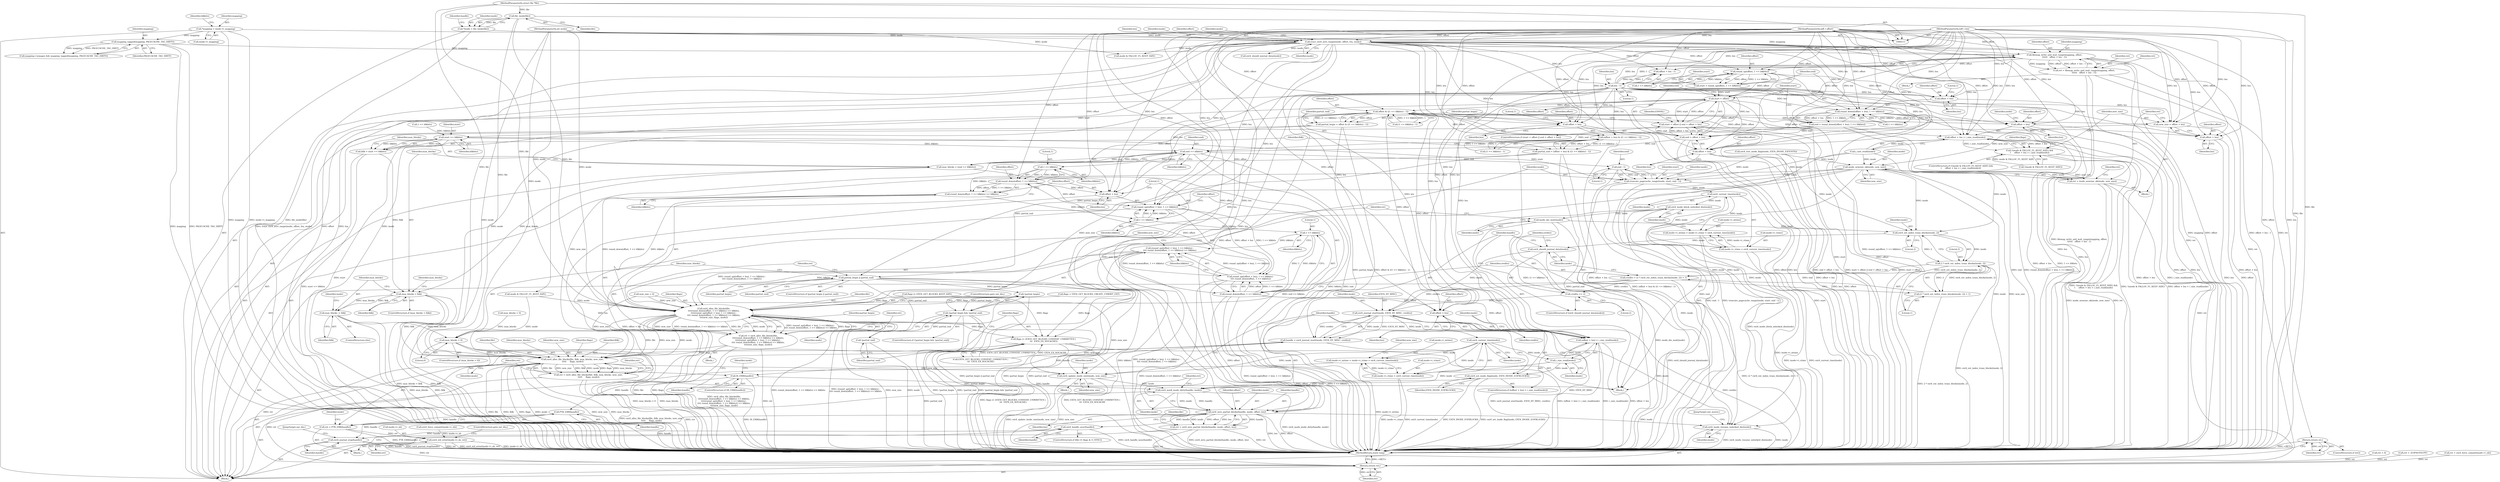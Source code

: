 digraph "1_linux_ea3d7209ca01da209cda6f0dea8be9cc4b7a933b_1@API" {
"1000193" [label="(Call,filemap_write_and_wait_range(mapping, offset,\n\t\t\t\t\t\t   offset + len - 1))"];
"1000187" [label="(Call,mapping_tagged(mapping, PAGECACHE_TAG_DIRTY))"];
"1000143" [label="(Call,*mapping = inode->i_mapping)"];
"1000113" [label="(MethodParameterIn,loff_t offset)"];
"1000154" [label="(Call,trace_ext4_zero_range(inode, offset, len, mode))"];
"1000118" [label="(Call,*inode = file_inode(file))"];
"1000120" [label="(Call,file_inode(file))"];
"1000112" [label="(MethodParameterIn,struct file *file)"];
"1000114" [label="(MethodParameterIn,loff_t len)"];
"1000115" [label="(MethodParameterIn,int mode)"];
"1000198" [label="(Call,len - 1)"];
"1000191" [label="(Call,ret = filemap_write_and_wait_range(mapping, offset,\n\t\t\t\t\t\t   offset + len - 1))"];
"1000203" [label="(Return,return ret;)"];
"1000505" [label="(Return,return ret;)"];
"1000207" [label="(Call,round_up(offset, 1 << blkbits))"];
"1000205" [label="(Call,start = round_up(offset, 1 << blkbits))"];
"1000223" [label="(Call,start < offset)"];
"1000222" [label="(Call,start < offset || end > offset + len)"];
"1000226" [label="(Call,end > offset + len)"];
"1000261" [label="(Call,end >> blkbits)"];
"1000259" [label="(Call,max_blocks = (end >> blkbits))"];
"1000265" [label="(Call,max_blocks < lblk)"];
"1000272" [label="(Call,max_blocks -= lblk)"];
"1000365" [label="(Call,max_blocks > 0)"];
"1000396" [label="(Call,ext4_alloc_file_blocks(file, lblk, max_blocks, new_size,\n \t\t\t\t\t     flags, mode))"];
"1000394" [label="(Call,ret = ext4_alloc_file_blocks(file, lblk, max_blocks, new_size,\n \t\t\t\t\t     flags, mode))"];
"1000461" [label="(Call,ext4_update_inode_size(inode, new_size))"];
"1000476" [label="(Call,ext4_mark_inode_dirty(handle, inode))"];
"1000481" [label="(Call,ext4_zero_partial_blocks(handle, inode, offset, len))"];
"1000479" [label="(Call,ret = ext4_zero_partial_blocks(handle, inode, offset, len))"];
"1000492" [label="(Call,ext4_handle_sync(handle))"];
"1000494" [label="(Call,ext4_journal_stop(handle))"];
"1000497" [label="(Call,ext4_inode_resume_unlocked_dio(inode))"];
"1000339" [label="(Call,1 << blkbits)"];
"1000337" [label="(Call,round_down(offset, 1 << blkbits))"];
"1000336" [label="(Call,round_down(offset, 1 << blkbits) >> blkbits)"];
"1000334" [label="(Call,ext4_alloc_file_blocks(file,\n\t\t\t\tround_down(offset, 1 << blkbits) >> blkbits,\n\t\t\t\t(round_up((offset + len), 1 << blkbits) -\n\t\t\t\t round_down(offset, 1 << blkbits)) >> blkbits,\n\t\t\t\tnew_size, flags, mode))"];
"1000332" [label="(Call,ret = ext4_alloc_file_blocks(file,\n\t\t\t\tround_down(offset, 1 << blkbits) >> blkbits,\n\t\t\t\t(round_up((offset + len), 1 << blkbits) -\n\t\t\t\t round_down(offset, 1 << blkbits)) >> blkbits,\n\t\t\t\tnew_size, flags, mode))"];
"1000369" [label="(Call,flags |= (EXT4_GET_BLOCKS_CONVERT_UNWRITTEN |\n \t\t\t  EXT4_EX_NOCACHE))"];
"1000349" [label="(Call,1 << blkbits)"];
"1000345" [label="(Call,round_up((offset + len), 1 << blkbits))"];
"1000344" [label="(Call,round_up((offset + len), 1 << blkbits) -\n\t\t\t\t round_down(offset, 1 << blkbits))"];
"1000343" [label="(Call,(round_up((offset + len), 1 << blkbits) -\n\t\t\t\t round_down(offset, 1 << blkbits)) >> blkbits)"];
"1000354" [label="(Call,1 << blkbits)"];
"1000352" [label="(Call,round_down(offset, 1 << blkbits))"];
"1000467" [label="(Call,(offset + len) > i_size_read(inode))"];
"1000468" [label="(Call,offset + len)"];
"1000346" [label="(Call,offset + len)"];
"1000377" [label="(Call,end - 1)"];
"1000374" [label="(Call,truncate_pagecache_range(inode, start, end - 1))"];
"1000388" [label="(Call,ext4_current_time(inode))"];
"1000380" [label="(Call,inode->i_mtime = inode->i_ctime = ext4_current_time(inode))"];
"1000384" [label="(Call,inode->i_ctime = ext4_current_time(inode))"];
"1000390" [label="(Call,ext4_inode_block_unlocked_dio(inode))"];
"1000392" [label="(Call,inode_dio_wait(inode))"];
"1000418" [label="(Call,ext4_ext_index_trans_blocks(inode, 2))"];
"1000416" [label="(Call,2 * ext4_ext_index_trans_blocks(inode, 2))"];
"1000413" [label="(Call,credits = (2 * ext4_ext_index_trans_blocks(inode, 2)) + 1)"];
"1000425" [label="(Call,credits += 2)"];
"1000430" [label="(Call,ext4_journal_start(inode, EXT4_HT_MISC, credits))"];
"1000428" [label="(Call,handle = ext4_journal_start(inode, EXT4_HT_MISC, credits))"];
"1000435" [label="(Call,IS_ERR(handle))"];
"1000440" [label="(Call,PTR_ERR(handle))"];
"1000438" [label="(Call,ret = PTR_ERR(handle))"];
"1000442" [label="(Call,ext4_std_error(inode->i_sb, ret))"];
"1000456" [label="(Call,ext4_current_time(inode))"];
"1000448" [label="(Call,inode->i_mtime = inode->i_ctime = ext4_current_time(inode))"];
"1000452" [label="(Call,inode->i_ctime = ext4_current_time(inode))"];
"1000471" [label="(Call,i_size_read(inode))"];
"1000473" [label="(Call,ext4_set_inode_flag(inode, EXT4_INODE_EOFBLOCKS))"];
"1000415" [label="(Call,(2 * ext4_ext_index_trans_blocks(inode, 2)) + 1)"];
"1000423" [label="(Call,ext4_should_journal_data(inode))"];
"1000228" [label="(Call,offset + len)"];
"1000236" [label="(Call,offset & ((1 << blkbits) - 1))"];
"1000234" [label="(Call,partial_begin = offset & ((1 << blkbits) - 1))"];
"1000328" [label="(Call,partial_begin || partial_end)"];
"1000408" [label="(Call,!partial_begin)"];
"1000407" [label="(Call,!partial_begin && !partial_end)"];
"1000410" [label="(Call,!partial_end)"];
"1000245" [label="(Call,(offset + len) & ((1 << blkbits) - 1))"];
"1000243" [label="(Call,partial_end = (offset + len) & ((1 << blkbits) - 1))"];
"1000246" [label="(Call,offset + len)"];
"1000297" [label="(Call,offset + len > i_size_read(inode))"];
"1000292" [label="(Call,!(mode & FALLOC_FL_KEEP_SIZE) &&\n\t     offset + len > i_size_read(inode))"];
"1000298" [label="(Call,offset + len)"];
"1000304" [label="(Call,new_size = offset + len)"];
"1000311" [label="(Call,inode_newsize_ok(inode, new_size))"];
"1000309" [label="(Call,ret = inode_newsize_ok(inode, new_size))"];
"1000306" [label="(Call,offset + len)"];
"1000256" [label="(Call,start >> blkbits)"];
"1000254" [label="(Call,lblk = start >> blkbits)"];
"1000214" [label="(Call,round_down((offset + len), 1 << blkbits))"];
"1000212" [label="(Call,end = round_down((offset + len), 1 << blkbits))"];
"1000215" [label="(Call,offset + len)"];
"1000396" [label="(Call,ext4_alloc_file_blocks(file, lblk, max_blocks, new_size,\n \t\t\t\t\t     flags, mode))"];
"1000404" [label="(Identifier,ret)"];
"1000246" [label="(Call,offset + len)"];
"1000334" [label="(Call,ext4_alloc_file_blocks(file,\n\t\t\t\tround_down(offset, 1 << blkbits) >> blkbits,\n\t\t\t\t(round_up((offset + len), 1 << blkbits) -\n\t\t\t\t round_down(offset, 1 << blkbits)) >> blkbits,\n\t\t\t\tnew_size, flags, mode))"];
"1000484" [label="(Identifier,offset)"];
"1000354" [label="(Call,1 << blkbits)"];
"1000195" [label="(Identifier,offset)"];
"1000228" [label="(Call,offset + len)"];
"1000381" [label="(Call,inode->i_mtime)"];
"1000272" [label="(Call,max_blocks -= lblk)"];
"1000449" [label="(Call,inode->i_mtime)"];
"1000244" [label="(Identifier,partial_end)"];
"1000409" [label="(Identifier,partial_begin)"];
"1000481" [label="(Call,ext4_zero_partial_blocks(handle, inode, offset, len))"];
"1000282" [label="(Call,ext4_test_inode_flag(inode, EXT4_INODE_EXTENTS))"];
"1000468" [label="(Call,offset + len)"];
"1000452" [label="(Call,inode->i_ctime = ext4_current_time(inode))"];
"1000330" [label="(Identifier,partial_end)"];
"1000235" [label="(Identifier,partial_begin)"];
"1000155" [label="(Identifier,inode)"];
"1000462" [label="(Identifier,inode)"];
"1000251" [label="(Literal,1)"];
"1000267" [label="(Identifier,lblk)"];
"1000472" [label="(Identifier,inode)"];
"1000300" [label="(Identifier,len)"];
"1000456" [label="(Call,ext4_current_time(inode))"];
"1000266" [label="(Identifier,max_blocks)"];
"1000447" [label="(ControlStructure,goto out_dio;)"];
"1000497" [label="(Call,ext4_inode_resume_unlocked_dio(inode))"];
"1000422" [label="(ControlStructure,if (ext4_should_journal_data(inode)))"];
"1000150" [label="(Identifier,blkbits)"];
"1000478" [label="(Identifier,inode)"];
"1000258" [label="(Identifier,blkbits)"];
"1000317" [label="(Call,flags = EXT4_GET_BLOCKS_CREATE_UNWRIT_EXT)"];
"1000411" [label="(Identifier,partial_end)"];
"1000192" [label="(Identifier,ret)"];
"1000257" [label="(Identifier,start)"];
"1000351" [label="(Identifier,blkbits)"];
"1000216" [label="(Identifier,offset)"];
"1000370" [label="(Identifier,flags)"];
"1000169" [label="(Call,ext4_should_journal_data(inode))"];
"1000471" [label="(Call,i_size_read(inode))"];
"1000331" [label="(Block,)"];
"1000439" [label="(Identifier,ret)"];
"1000112" [label="(MethodParameterIn,struct file *file)"];
"1000198" [label="(Call,len - 1)"];
"1000378" [label="(Identifier,end)"];
"1000297" [label="(Call,offset + len > i_size_read(inode))"];
"1000394" [label="(Call,ret = ext4_alloc_file_blocks(file, lblk, max_blocks, new_size,\n \t\t\t\t\t     flags, mode))"];
"1000413" [label="(Call,credits = (2 * ext4_ext_index_trans_blocks(inode, 2)) + 1)"];
"1000145" [label="(Call,inode->i_mapping)"];
"1000340" [label="(Literal,1)"];
"1000342" [label="(Identifier,blkbits)"];
"1000486" [label="(ControlStructure,if (file->f_flags & O_SYNC))"];
"1000193" [label="(Call,filemap_write_and_wait_range(mapping, offset,\n\t\t\t\t\t\t   offset + len - 1))"];
"1000189" [label="(Identifier,PAGECACHE_TAG_DIRTY)"];
"1000364" [label="(ControlStructure,if (max_blocks > 0))"];
"1000379" [label="(Literal,1)"];
"1000427" [label="(Literal,2)"];
"1000345" [label="(Call,round_up((offset + len), 1 << blkbits))"];
"1000368" [label="(Block,)"];
"1000212" [label="(Call,end = round_down((offset + len), 1 << blkbits))"];
"1000318" [label="(Identifier,flags)"];
"1000236" [label="(Call,offset & ((1 << blkbits) - 1))"];
"1000393" [label="(Identifier,inode)"];
"1000328" [label="(Call,partial_begin || partial_end)"];
"1000392" [label="(Call,inode_dio_wait(inode))"];
"1000217" [label="(Identifier,len)"];
"1000114" [label="(MethodParameterIn,loff_t len)"];
"1000335" [label="(Identifier,file)"];
"1000121" [label="(Identifier,file)"];
"1000302" [label="(Identifier,inode)"];
"1000477" [label="(Identifier,handle)"];
"1000213" [label="(Identifier,end)"];
"1000194" [label="(Identifier,mapping)"];
"1000385" [label="(Call,inode->i_ctime)"];
"1000350" [label="(Literal,1)"];
"1000400" [label="(Identifier,new_size)"];
"1000424" [label="(Identifier,inode)"];
"1000226" [label="(Call,end > offset + len)"];
"1000391" [label="(Identifier,inode)"];
"1000259" [label="(Call,max_blocks = (end >> blkbits))"];
"1000344" [label="(Call,round_up((offset + len), 1 << blkbits) -\n\t\t\t\t round_down(offset, 1 << blkbits))"];
"1000183" [label="(Call,mapping->nrpages && mapping_tagged(mapping, PAGECACHE_TAG_DIRTY))"];
"1000156" [label="(Identifier,offset)"];
"1000417" [label="(Literal,2)"];
"1000408" [label="(Call,!partial_begin)"];
"1000163" [label="(Identifier,inode)"];
"1000265" [label="(Call,max_blocks < lblk)"];
"1000118" [label="(Call,*inode = file_inode(file))"];
"1000375" [label="(Identifier,inode)"];
"1000261" [label="(Call,end >> blkbits)"];
"1000203" [label="(Return,return ret;)"];
"1000312" [label="(Identifier,inode)"];
"1000346" [label="(Call,offset + len)"];
"1000233" [label="(Identifier,EINVAL)"];
"1000219" [label="(Literal,1)"];
"1000469" [label="(Identifier,offset)"];
"1000209" [label="(Call,1 << blkbits)"];
"1000222" [label="(Call,start < offset || end > offset + len)"];
"1000415" [label="(Call,(2 * ext4_ext_index_trans_blocks(inode, 2)) + 1)"];
"1000260" [label="(Identifier,max_blocks)"];
"1000475" [label="(Identifier,EXT4_INODE_EOFBLOCKS)"];
"1000229" [label="(Identifier,offset)"];
"1000238" [label="(Call,(1 << blkbits) - 1)"];
"1000442" [label="(Call,ext4_std_error(inode->i_sb, ret))"];
"1000274" [label="(Identifier,lblk)"];
"1000410" [label="(Call,!partial_end)"];
"1000366" [label="(Identifier,max_blocks)"];
"1000298" [label="(Call,offset + len)"];
"1000376" [label="(Identifier,start)"];
"1000470" [label="(Identifier,len)"];
"1000431" [label="(Identifier,inode)"];
"1000128" [label="(Call,new_size = 0)"];
"1000473" [label="(Call,ext4_set_inode_flag(inode, EXT4_INODE_EOFBLOCKS))"];
"1000450" [label="(Identifier,inode)"];
"1000207" [label="(Call,round_up(offset, 1 << blkbits))"];
"1000489" [label="(Identifier,file)"];
"1000324" [label="(Call,flags |= EXT4_GET_BLOCKS_KEEP_SIZE)"];
"1000199" [label="(Identifier,len)"];
"1000341" [label="(Identifier,blkbits)"];
"1000263" [label="(Identifier,blkbits)"];
"1000132" [label="(Call,ret = 0)"];
"1000158" [label="(Identifier,mode)"];
"1000116" [label="(Block,)"];
"1000463" [label="(Identifier,new_size)"];
"1000214" [label="(Call,round_down((offset + len), 1 << blkbits))"];
"1000303" [label="(Block,)"];
"1000204" [label="(Identifier,ret)"];
"1000430" [label="(Call,ext4_journal_start(inode, EXT4_HT_MISC, credits))"];
"1000269" [label="(Identifier,max_blocks)"];
"1000191" [label="(Call,ret = filemap_write_and_wait_range(mapping, offset,\n\t\t\t\t\t\t   offset + len - 1))"];
"1000234" [label="(Call,partial_begin = offset & ((1 << blkbits) - 1))"];
"1000474" [label="(Identifier,inode)"];
"1000255" [label="(Identifier,lblk)"];
"1000256" [label="(Call,start >> blkbits)"];
"1000188" [label="(Identifier,mapping)"];
"1000352" [label="(Call,round_down(offset, 1 << blkbits))"];
"1000460" [label="(Block,)"];
"1000507" [label="(MethodReturn,static long)"];
"1000143" [label="(Call,*mapping = inode->i_mapping)"];
"1000499" [label="(JumpTarget,out_mutex:)"];
"1000432" [label="(Identifier,EXT4_HT_MISC)"];
"1000459" [label="(Identifier,new_size)"];
"1000293" [label="(Call,!(mode & FALLOC_FL_KEEP_SIZE))"];
"1000250" [label="(Call,1 << blkbits)"];
"1000416" [label="(Call,2 * ext4_ext_index_trans_blocks(inode, 2))"];
"1000262" [label="(Identifier,end)"];
"1000426" [label="(Identifier,credits)"];
"1000337" [label="(Call,round_down(offset, 1 << blkbits))"];
"1000365" [label="(Call,max_blocks > 0)"];
"1000483" [label="(Identifier,inode)"];
"1000336" [label="(Call,round_down(offset, 1 << blkbits) >> blkbits)"];
"1000438" [label="(Call,ret = PTR_ERR(handle))"];
"1000154" [label="(Call,trace_ext4_zero_range(inode, offset, len, mode))"];
"1000327" [label="(ControlStructure,if (partial_begin || partial_end))"];
"1000362" [label="(Identifier,ret)"];
"1000119" [label="(Identifier,inode)"];
"1000457" [label="(Identifier,inode)"];
"1000268" [label="(Call,max_blocks = 0)"];
"1000237" [label="(Identifier,offset)"];
"1000315" [label="(Identifier,ret)"];
"1000353" [label="(Identifier,offset)"];
"1000443" [label="(Call,inode->i_sb)"];
"1000412" [label="(ControlStructure,goto out_dio;)"];
"1000466" [label="(ControlStructure,if ((offset + len) > i_size_read(inode)))"];
"1000395" [label="(Identifier,ret)"];
"1000374" [label="(Call,truncate_pagecache_range(inode, start, end - 1))"];
"1000223" [label="(Call,start < offset)"];
"1000308" [label="(Identifier,len)"];
"1000113" [label="(MethodParameterIn,loff_t offset)"];
"1000421" [label="(Literal,1)"];
"1000206" [label="(Identifier,start)"];
"1000254" [label="(Call,lblk = start >> blkbits)"];
"1000311" [label="(Call,inode_newsize_ok(inode, new_size))"];
"1000397" [label="(Identifier,file)"];
"1000493" [label="(Identifier,handle)"];
"1000347" [label="(Identifier,offset)"];
"1000349" [label="(Call,1 << blkbits)"];
"1000357" [label="(Identifier,blkbits)"];
"1000496" [label="(JumpTarget,out_dio:)"];
"1000356" [label="(Identifier,blkbits)"];
"1000305" [label="(Identifier,new_size)"];
"1000310" [label="(Identifier,ret)"];
"1000382" [label="(Identifier,inode)"];
"1000309" [label="(Call,ret = inode_newsize_ok(inode, new_size))"];
"1000202" [label="(Identifier,ret)"];
"1000494" [label="(Call,ext4_journal_stop(handle))"];
"1000495" [label="(Identifier,handle)"];
"1000498" [label="(Identifier,inode)"];
"1000339" [label="(Call,1 << blkbits)"];
"1000425" [label="(Call,credits += 2)"];
"1000371" [label="(Call,EXT4_GET_BLOCKS_CONVERT_UNWRITTEN |\n \t\t\t  EXT4_EX_NOCACHE)"];
"1000367" [label="(Literal,0)"];
"1000492" [label="(Call,ext4_handle_sync(handle))"];
"1000407" [label="(Call,!partial_begin && !partial_end)"];
"1000187" [label="(Call,mapping_tagged(mapping, PAGECACHE_TAG_DIRTY))"];
"1000479" [label="(Call,ret = ext4_zero_partial_blocks(handle, inode, offset, len))"];
"1000414" [label="(Identifier,credits)"];
"1000196" [label="(Call,offset + len - 1)"];
"1000433" [label="(Identifier,credits)"];
"1000225" [label="(Identifier,offset)"];
"1000304" [label="(Call,new_size = offset + len)"];
"1000333" [label="(Identifier,ret)"];
"1000437" [label="(Block,)"];
"1000329" [label="(Identifier,partial_begin)"];
"1000248" [label="(Identifier,len)"];
"1000360" [label="(Identifier,mode)"];
"1000307" [label="(Identifier,offset)"];
"1000390" [label="(Call,ext4_inode_block_unlocked_dio(inode))"];
"1000286" [label="(Call,ret = -EOPNOTSUPP)"];
"1000380" [label="(Call,inode->i_mtime = inode->i_ctime = ext4_current_time(inode))"];
"1000506" [label="(Identifier,ret)"];
"1000338" [label="(Identifier,offset)"];
"1000243" [label="(Call,partial_end = (offset + len) & ((1 << blkbits) - 1))"];
"1000476" [label="(Call,ext4_mark_inode_dirty(handle, inode))"];
"1000299" [label="(Identifier,offset)"];
"1000291" [label="(ControlStructure,if (!(mode & FALLOC_FL_KEEP_SIZE) &&\n\t     offset + len > i_size_read(inode)))"];
"1000190" [label="(Block,)"];
"1000428" [label="(Call,handle = ext4_journal_start(inode, EXT4_HT_MISC, credits))"];
"1000124" [label="(Identifier,handle)"];
"1000399" [label="(Identifier,max_blocks)"];
"1000446" [label="(Identifier,ret)"];
"1000480" [label="(Identifier,ret)"];
"1000144" [label="(Identifier,mapping)"];
"1000369" [label="(Call,flags |= (EXT4_GET_BLOCKS_CONVERT_UNWRITTEN |\n \t\t\t  EXT4_EX_NOCACHE))"];
"1000384" [label="(Call,inode->i_ctime = ext4_current_time(inode))"];
"1000157" [label="(Identifier,len)"];
"1000321" [label="(Call,mode & FALLOC_FL_KEEP_SIZE)"];
"1000294" [label="(Call,mode & FALLOC_FL_KEEP_SIZE)"];
"1000200" [label="(Literal,1)"];
"1000348" [label="(Identifier,len)"];
"1000115" [label="(MethodParameterIn,int mode)"];
"1000273" [label="(Identifier,max_blocks)"];
"1000227" [label="(Identifier,end)"];
"1000436" [label="(Identifier,handle)"];
"1000332" [label="(Call,ret = ext4_alloc_file_blocks(file,\n\t\t\t\tround_down(offset, 1 << blkbits) >> blkbits,\n\t\t\t\t(round_up((offset + len), 1 << blkbits) -\n\t\t\t\t round_down(offset, 1 << blkbits)) >> blkbits,\n\t\t\t\tnew_size, flags, mode))"];
"1000359" [label="(Identifier,flags)"];
"1000301" [label="(Call,i_size_read(inode))"];
"1000440" [label="(Call,PTR_ERR(handle))"];
"1000249" [label="(Call,(1 << blkbits) - 1)"];
"1000467" [label="(Call,(offset + len) > i_size_read(inode))"];
"1000174" [label="(Call,ext4_force_commit(inode->i_sb))"];
"1000355" [label="(Literal,1)"];
"1000377" [label="(Call,end - 1)"];
"1000406" [label="(ControlStructure,if (!partial_begin && !partial_end))"];
"1000221" [label="(ControlStructure,if (start < offset || end > offset + len))"];
"1000485" [label="(Identifier,len)"];
"1000401" [label="(Identifier,flags)"];
"1000230" [label="(Identifier,len)"];
"1000313" [label="(Identifier,new_size)"];
"1000429" [label="(Identifier,handle)"];
"1000271" [label="(ControlStructure,else)"];
"1000448" [label="(Call,inode->i_mtime = inode->i_ctime = ext4_current_time(inode))"];
"1000423" [label="(Call,ext4_should_journal_data(inode))"];
"1000292" [label="(Call,!(mode & FALLOC_FL_KEEP_SIZE) &&\n\t     offset + len > i_size_read(inode))"];
"1000398" [label="(Identifier,lblk)"];
"1000201" [label="(ControlStructure,if (ret))"];
"1000306" [label="(Call,offset + len)"];
"1000120" [label="(Call,file_inode(file))"];
"1000461" [label="(Call,ext4_update_inode_size(inode, new_size))"];
"1000420" [label="(Literal,2)"];
"1000247" [label="(Identifier,offset)"];
"1000453" [label="(Call,inode->i_ctime)"];
"1000419" [label="(Identifier,inode)"];
"1000224" [label="(Identifier,start)"];
"1000482" [label="(Identifier,handle)"];
"1000505" [label="(Return,return ret;)"];
"1000264" [label="(ControlStructure,if (max_blocks < lblk))"];
"1000278" [label="(Identifier,inode)"];
"1000388" [label="(Call,ext4_current_time(inode))"];
"1000389" [label="(Identifier,inode)"];
"1000444" [label="(Identifier,inode)"];
"1000245" [label="(Call,(offset + len) & ((1 << blkbits) - 1))"];
"1000343" [label="(Call,(round_up((offset + len), 1 << blkbits) -\n\t\t\t\t round_down(offset, 1 << blkbits)) >> blkbits)"];
"1000434" [label="(ControlStructure,if (IS_ERR(handle)))"];
"1000208" [label="(Identifier,offset)"];
"1000402" [label="(Identifier,mode)"];
"1000435" [label="(Call,IS_ERR(handle))"];
"1000218" [label="(Call,1 << blkbits)"];
"1000205" [label="(Call,start = round_up(offset, 1 << blkbits))"];
"1000418" [label="(Call,ext4_ext_index_trans_blocks(inode, 2))"];
"1000172" [label="(Call,ret = ext4_force_commit(inode->i_sb))"];
"1000358" [label="(Identifier,new_size)"];
"1000441" [label="(Identifier,handle)"];
"1000215" [label="(Call,offset + len)"];
"1000193" -> "1000191"  [label="AST: "];
"1000193" -> "1000196"  [label="CFG: "];
"1000194" -> "1000193"  [label="AST: "];
"1000195" -> "1000193"  [label="AST: "];
"1000196" -> "1000193"  [label="AST: "];
"1000191" -> "1000193"  [label="CFG: "];
"1000193" -> "1000507"  [label="DDG: mapping"];
"1000193" -> "1000507"  [label="DDG: offset"];
"1000193" -> "1000507"  [label="DDG: offset + len - 1"];
"1000193" -> "1000191"  [label="DDG: mapping"];
"1000193" -> "1000191"  [label="DDG: offset"];
"1000193" -> "1000191"  [label="DDG: offset + len - 1"];
"1000187" -> "1000193"  [label="DDG: mapping"];
"1000143" -> "1000193"  [label="DDG: mapping"];
"1000113" -> "1000193"  [label="DDG: offset"];
"1000154" -> "1000193"  [label="DDG: offset"];
"1000198" -> "1000193"  [label="DDG: len"];
"1000198" -> "1000193"  [label="DDG: 1"];
"1000193" -> "1000207"  [label="DDG: offset"];
"1000187" -> "1000183"  [label="AST: "];
"1000187" -> "1000189"  [label="CFG: "];
"1000188" -> "1000187"  [label="AST: "];
"1000189" -> "1000187"  [label="AST: "];
"1000183" -> "1000187"  [label="CFG: "];
"1000187" -> "1000507"  [label="DDG: mapping"];
"1000187" -> "1000507"  [label="DDG: PAGECACHE_TAG_DIRTY"];
"1000187" -> "1000183"  [label="DDG: mapping"];
"1000187" -> "1000183"  [label="DDG: PAGECACHE_TAG_DIRTY"];
"1000143" -> "1000187"  [label="DDG: mapping"];
"1000143" -> "1000116"  [label="AST: "];
"1000143" -> "1000145"  [label="CFG: "];
"1000144" -> "1000143"  [label="AST: "];
"1000145" -> "1000143"  [label="AST: "];
"1000150" -> "1000143"  [label="CFG: "];
"1000143" -> "1000507"  [label="DDG: mapping"];
"1000143" -> "1000507"  [label="DDG: inode->i_mapping"];
"1000113" -> "1000111"  [label="AST: "];
"1000113" -> "1000507"  [label="DDG: offset"];
"1000113" -> "1000154"  [label="DDG: offset"];
"1000113" -> "1000196"  [label="DDG: offset"];
"1000113" -> "1000207"  [label="DDG: offset"];
"1000113" -> "1000214"  [label="DDG: offset"];
"1000113" -> "1000215"  [label="DDG: offset"];
"1000113" -> "1000223"  [label="DDG: offset"];
"1000113" -> "1000226"  [label="DDG: offset"];
"1000113" -> "1000228"  [label="DDG: offset"];
"1000113" -> "1000236"  [label="DDG: offset"];
"1000113" -> "1000245"  [label="DDG: offset"];
"1000113" -> "1000246"  [label="DDG: offset"];
"1000113" -> "1000297"  [label="DDG: offset"];
"1000113" -> "1000298"  [label="DDG: offset"];
"1000113" -> "1000304"  [label="DDG: offset"];
"1000113" -> "1000306"  [label="DDG: offset"];
"1000113" -> "1000337"  [label="DDG: offset"];
"1000113" -> "1000345"  [label="DDG: offset"];
"1000113" -> "1000346"  [label="DDG: offset"];
"1000113" -> "1000352"  [label="DDG: offset"];
"1000113" -> "1000467"  [label="DDG: offset"];
"1000113" -> "1000468"  [label="DDG: offset"];
"1000113" -> "1000481"  [label="DDG: offset"];
"1000154" -> "1000116"  [label="AST: "];
"1000154" -> "1000158"  [label="CFG: "];
"1000155" -> "1000154"  [label="AST: "];
"1000156" -> "1000154"  [label="AST: "];
"1000157" -> "1000154"  [label="AST: "];
"1000158" -> "1000154"  [label="AST: "];
"1000163" -> "1000154"  [label="CFG: "];
"1000154" -> "1000507"  [label="DDG: len"];
"1000154" -> "1000507"  [label="DDG: inode"];
"1000154" -> "1000507"  [label="DDG: mode"];
"1000154" -> "1000507"  [label="DDG: trace_ext4_zero_range(inode, offset, len, mode)"];
"1000154" -> "1000507"  [label="DDG: offset"];
"1000118" -> "1000154"  [label="DDG: inode"];
"1000114" -> "1000154"  [label="DDG: len"];
"1000115" -> "1000154"  [label="DDG: mode"];
"1000154" -> "1000169"  [label="DDG: inode"];
"1000154" -> "1000196"  [label="DDG: offset"];
"1000154" -> "1000198"  [label="DDG: len"];
"1000154" -> "1000207"  [label="DDG: offset"];
"1000154" -> "1000214"  [label="DDG: len"];
"1000154" -> "1000215"  [label="DDG: len"];
"1000154" -> "1000226"  [label="DDG: len"];
"1000154" -> "1000228"  [label="DDG: len"];
"1000154" -> "1000245"  [label="DDG: len"];
"1000154" -> "1000246"  [label="DDG: len"];
"1000154" -> "1000294"  [label="DDG: mode"];
"1000154" -> "1000297"  [label="DDG: len"];
"1000154" -> "1000298"  [label="DDG: len"];
"1000154" -> "1000304"  [label="DDG: len"];
"1000154" -> "1000306"  [label="DDG: len"];
"1000154" -> "1000345"  [label="DDG: len"];
"1000154" -> "1000346"  [label="DDG: len"];
"1000154" -> "1000467"  [label="DDG: len"];
"1000154" -> "1000468"  [label="DDG: len"];
"1000154" -> "1000481"  [label="DDG: len"];
"1000118" -> "1000116"  [label="AST: "];
"1000118" -> "1000120"  [label="CFG: "];
"1000119" -> "1000118"  [label="AST: "];
"1000120" -> "1000118"  [label="AST: "];
"1000124" -> "1000118"  [label="CFG: "];
"1000118" -> "1000507"  [label="DDG: file_inode(file)"];
"1000120" -> "1000118"  [label="DDG: file"];
"1000120" -> "1000121"  [label="CFG: "];
"1000121" -> "1000120"  [label="AST: "];
"1000120" -> "1000507"  [label="DDG: file"];
"1000112" -> "1000120"  [label="DDG: file"];
"1000120" -> "1000334"  [label="DDG: file"];
"1000120" -> "1000396"  [label="DDG: file"];
"1000112" -> "1000111"  [label="AST: "];
"1000112" -> "1000507"  [label="DDG: file"];
"1000112" -> "1000334"  [label="DDG: file"];
"1000112" -> "1000396"  [label="DDG: file"];
"1000114" -> "1000111"  [label="AST: "];
"1000114" -> "1000507"  [label="DDG: len"];
"1000114" -> "1000198"  [label="DDG: len"];
"1000114" -> "1000214"  [label="DDG: len"];
"1000114" -> "1000215"  [label="DDG: len"];
"1000114" -> "1000226"  [label="DDG: len"];
"1000114" -> "1000228"  [label="DDG: len"];
"1000114" -> "1000245"  [label="DDG: len"];
"1000114" -> "1000246"  [label="DDG: len"];
"1000114" -> "1000297"  [label="DDG: len"];
"1000114" -> "1000298"  [label="DDG: len"];
"1000114" -> "1000304"  [label="DDG: len"];
"1000114" -> "1000306"  [label="DDG: len"];
"1000114" -> "1000345"  [label="DDG: len"];
"1000114" -> "1000346"  [label="DDG: len"];
"1000114" -> "1000467"  [label="DDG: len"];
"1000114" -> "1000468"  [label="DDG: len"];
"1000114" -> "1000481"  [label="DDG: len"];
"1000115" -> "1000111"  [label="AST: "];
"1000115" -> "1000507"  [label="DDG: mode"];
"1000115" -> "1000294"  [label="DDG: mode"];
"1000115" -> "1000321"  [label="DDG: mode"];
"1000115" -> "1000334"  [label="DDG: mode"];
"1000115" -> "1000396"  [label="DDG: mode"];
"1000198" -> "1000196"  [label="AST: "];
"1000198" -> "1000200"  [label="CFG: "];
"1000199" -> "1000198"  [label="AST: "];
"1000200" -> "1000198"  [label="AST: "];
"1000196" -> "1000198"  [label="CFG: "];
"1000198" -> "1000507"  [label="DDG: len"];
"1000198" -> "1000196"  [label="DDG: len"];
"1000198" -> "1000196"  [label="DDG: 1"];
"1000198" -> "1000214"  [label="DDG: len"];
"1000198" -> "1000215"  [label="DDG: len"];
"1000198" -> "1000226"  [label="DDG: len"];
"1000198" -> "1000228"  [label="DDG: len"];
"1000198" -> "1000245"  [label="DDG: len"];
"1000198" -> "1000246"  [label="DDG: len"];
"1000198" -> "1000297"  [label="DDG: len"];
"1000198" -> "1000298"  [label="DDG: len"];
"1000198" -> "1000304"  [label="DDG: len"];
"1000198" -> "1000306"  [label="DDG: len"];
"1000198" -> "1000345"  [label="DDG: len"];
"1000198" -> "1000346"  [label="DDG: len"];
"1000198" -> "1000467"  [label="DDG: len"];
"1000198" -> "1000468"  [label="DDG: len"];
"1000198" -> "1000481"  [label="DDG: len"];
"1000191" -> "1000190"  [label="AST: "];
"1000192" -> "1000191"  [label="AST: "];
"1000202" -> "1000191"  [label="CFG: "];
"1000191" -> "1000507"  [label="DDG: filemap_write_and_wait_range(mapping, offset,\n\t\t\t\t\t\t   offset + len - 1)"];
"1000191" -> "1000507"  [label="DDG: ret"];
"1000191" -> "1000203"  [label="DDG: ret"];
"1000191" -> "1000505"  [label="DDG: ret"];
"1000203" -> "1000201"  [label="AST: "];
"1000203" -> "1000204"  [label="CFG: "];
"1000204" -> "1000203"  [label="AST: "];
"1000507" -> "1000203"  [label="CFG: "];
"1000203" -> "1000507"  [label="DDG: <RET>"];
"1000204" -> "1000203"  [label="DDG: ret"];
"1000505" -> "1000116"  [label="AST: "];
"1000505" -> "1000506"  [label="CFG: "];
"1000506" -> "1000505"  [label="AST: "];
"1000507" -> "1000505"  [label="CFG: "];
"1000505" -> "1000507"  [label="DDG: <RET>"];
"1000506" -> "1000505"  [label="DDG: ret"];
"1000309" -> "1000505"  [label="DDG: ret"];
"1000332" -> "1000505"  [label="DDG: ret"];
"1000286" -> "1000505"  [label="DDG: ret"];
"1000442" -> "1000505"  [label="DDG: ret"];
"1000479" -> "1000505"  [label="DDG: ret"];
"1000132" -> "1000505"  [label="DDG: ret"];
"1000172" -> "1000505"  [label="DDG: ret"];
"1000394" -> "1000505"  [label="DDG: ret"];
"1000207" -> "1000205"  [label="AST: "];
"1000207" -> "1000209"  [label="CFG: "];
"1000208" -> "1000207"  [label="AST: "];
"1000209" -> "1000207"  [label="AST: "];
"1000205" -> "1000207"  [label="CFG: "];
"1000207" -> "1000205"  [label="DDG: offset"];
"1000207" -> "1000205"  [label="DDG: 1 << blkbits"];
"1000209" -> "1000207"  [label="DDG: 1"];
"1000209" -> "1000207"  [label="DDG: blkbits"];
"1000207" -> "1000214"  [label="DDG: offset"];
"1000207" -> "1000215"  [label="DDG: offset"];
"1000207" -> "1000223"  [label="DDG: offset"];
"1000205" -> "1000116"  [label="AST: "];
"1000206" -> "1000205"  [label="AST: "];
"1000213" -> "1000205"  [label="CFG: "];
"1000205" -> "1000507"  [label="DDG: round_up(offset, 1 << blkbits)"];
"1000205" -> "1000223"  [label="DDG: start"];
"1000223" -> "1000222"  [label="AST: "];
"1000223" -> "1000225"  [label="CFG: "];
"1000224" -> "1000223"  [label="AST: "];
"1000225" -> "1000223"  [label="AST: "];
"1000227" -> "1000223"  [label="CFG: "];
"1000222" -> "1000223"  [label="CFG: "];
"1000223" -> "1000507"  [label="DDG: offset"];
"1000223" -> "1000507"  [label="DDG: start"];
"1000223" -> "1000222"  [label="DDG: start"];
"1000223" -> "1000222"  [label="DDG: offset"];
"1000223" -> "1000226"  [label="DDG: offset"];
"1000223" -> "1000228"  [label="DDG: offset"];
"1000223" -> "1000236"  [label="DDG: offset"];
"1000223" -> "1000256"  [label="DDG: start"];
"1000222" -> "1000221"  [label="AST: "];
"1000222" -> "1000226"  [label="CFG: "];
"1000226" -> "1000222"  [label="AST: "];
"1000233" -> "1000222"  [label="CFG: "];
"1000235" -> "1000222"  [label="CFG: "];
"1000222" -> "1000507"  [label="DDG: start < offset"];
"1000222" -> "1000507"  [label="DDG: end > offset + len"];
"1000222" -> "1000507"  [label="DDG: start < offset || end > offset + len"];
"1000226" -> "1000222"  [label="DDG: end"];
"1000226" -> "1000222"  [label="DDG: offset + len"];
"1000226" -> "1000228"  [label="CFG: "];
"1000227" -> "1000226"  [label="AST: "];
"1000228" -> "1000226"  [label="AST: "];
"1000226" -> "1000507"  [label="DDG: end"];
"1000226" -> "1000507"  [label="DDG: offset + len"];
"1000212" -> "1000226"  [label="DDG: end"];
"1000226" -> "1000261"  [label="DDG: end"];
"1000261" -> "1000259"  [label="AST: "];
"1000261" -> "1000263"  [label="CFG: "];
"1000262" -> "1000261"  [label="AST: "];
"1000263" -> "1000261"  [label="AST: "];
"1000259" -> "1000261"  [label="CFG: "];
"1000261" -> "1000507"  [label="DDG: blkbits"];
"1000261" -> "1000507"  [label="DDG: end"];
"1000261" -> "1000259"  [label="DDG: end"];
"1000261" -> "1000259"  [label="DDG: blkbits"];
"1000212" -> "1000261"  [label="DDG: end"];
"1000256" -> "1000261"  [label="DDG: blkbits"];
"1000261" -> "1000339"  [label="DDG: blkbits"];
"1000261" -> "1000377"  [label="DDG: end"];
"1000259" -> "1000116"  [label="AST: "];
"1000260" -> "1000259"  [label="AST: "];
"1000266" -> "1000259"  [label="CFG: "];
"1000259" -> "1000507"  [label="DDG: end >> blkbits"];
"1000259" -> "1000265"  [label="DDG: max_blocks"];
"1000265" -> "1000264"  [label="AST: "];
"1000265" -> "1000267"  [label="CFG: "];
"1000266" -> "1000265"  [label="AST: "];
"1000267" -> "1000265"  [label="AST: "];
"1000269" -> "1000265"  [label="CFG: "];
"1000273" -> "1000265"  [label="CFG: "];
"1000265" -> "1000507"  [label="DDG: max_blocks < lblk"];
"1000265" -> "1000507"  [label="DDG: lblk"];
"1000254" -> "1000265"  [label="DDG: lblk"];
"1000265" -> "1000272"  [label="DDG: lblk"];
"1000265" -> "1000272"  [label="DDG: max_blocks"];
"1000265" -> "1000396"  [label="DDG: lblk"];
"1000272" -> "1000271"  [label="AST: "];
"1000272" -> "1000274"  [label="CFG: "];
"1000273" -> "1000272"  [label="AST: "];
"1000274" -> "1000272"  [label="AST: "];
"1000278" -> "1000272"  [label="CFG: "];
"1000272" -> "1000507"  [label="DDG: lblk"];
"1000272" -> "1000507"  [label="DDG: max_blocks"];
"1000272" -> "1000365"  [label="DDG: max_blocks"];
"1000365" -> "1000364"  [label="AST: "];
"1000365" -> "1000367"  [label="CFG: "];
"1000366" -> "1000365"  [label="AST: "];
"1000367" -> "1000365"  [label="AST: "];
"1000370" -> "1000365"  [label="CFG: "];
"1000409" -> "1000365"  [label="CFG: "];
"1000365" -> "1000507"  [label="DDG: max_blocks > 0"];
"1000365" -> "1000507"  [label="DDG: max_blocks"];
"1000268" -> "1000365"  [label="DDG: max_blocks"];
"1000365" -> "1000396"  [label="DDG: max_blocks"];
"1000396" -> "1000394"  [label="AST: "];
"1000396" -> "1000402"  [label="CFG: "];
"1000397" -> "1000396"  [label="AST: "];
"1000398" -> "1000396"  [label="AST: "];
"1000399" -> "1000396"  [label="AST: "];
"1000400" -> "1000396"  [label="AST: "];
"1000401" -> "1000396"  [label="AST: "];
"1000402" -> "1000396"  [label="AST: "];
"1000394" -> "1000396"  [label="CFG: "];
"1000396" -> "1000507"  [label="DDG: file"];
"1000396" -> "1000507"  [label="DDG: lblk"];
"1000396" -> "1000507"  [label="DDG: flags"];
"1000396" -> "1000507"  [label="DDG: mode"];
"1000396" -> "1000507"  [label="DDG: new_size"];
"1000396" -> "1000507"  [label="DDG: max_blocks"];
"1000396" -> "1000394"  [label="DDG: file"];
"1000396" -> "1000394"  [label="DDG: new_size"];
"1000396" -> "1000394"  [label="DDG: lblk"];
"1000396" -> "1000394"  [label="DDG: mode"];
"1000396" -> "1000394"  [label="DDG: flags"];
"1000396" -> "1000394"  [label="DDG: max_blocks"];
"1000334" -> "1000396"  [label="DDG: file"];
"1000334" -> "1000396"  [label="DDG: new_size"];
"1000334" -> "1000396"  [label="DDG: mode"];
"1000311" -> "1000396"  [label="DDG: new_size"];
"1000128" -> "1000396"  [label="DDG: new_size"];
"1000369" -> "1000396"  [label="DDG: flags"];
"1000321" -> "1000396"  [label="DDG: mode"];
"1000396" -> "1000461"  [label="DDG: new_size"];
"1000394" -> "1000368"  [label="AST: "];
"1000395" -> "1000394"  [label="AST: "];
"1000404" -> "1000394"  [label="CFG: "];
"1000394" -> "1000507"  [label="DDG: ext4_alloc_file_blocks(file, lblk, max_blocks, new_size,\n \t\t\t\t\t     flags, mode)"];
"1000394" -> "1000507"  [label="DDG: ret"];
"1000461" -> "1000460"  [label="AST: "];
"1000461" -> "1000463"  [label="CFG: "];
"1000462" -> "1000461"  [label="AST: "];
"1000463" -> "1000461"  [label="AST: "];
"1000477" -> "1000461"  [label="CFG: "];
"1000461" -> "1000507"  [label="DDG: ext4_update_inode_size(inode, new_size)"];
"1000461" -> "1000507"  [label="DDG: new_size"];
"1000456" -> "1000461"  [label="DDG: inode"];
"1000311" -> "1000461"  [label="DDG: new_size"];
"1000128" -> "1000461"  [label="DDG: new_size"];
"1000334" -> "1000461"  [label="DDG: new_size"];
"1000461" -> "1000476"  [label="DDG: inode"];
"1000476" -> "1000116"  [label="AST: "];
"1000476" -> "1000478"  [label="CFG: "];
"1000477" -> "1000476"  [label="AST: "];
"1000478" -> "1000476"  [label="AST: "];
"1000480" -> "1000476"  [label="CFG: "];
"1000476" -> "1000507"  [label="DDG: ext4_mark_inode_dirty(handle, inode)"];
"1000435" -> "1000476"  [label="DDG: handle"];
"1000471" -> "1000476"  [label="DDG: inode"];
"1000473" -> "1000476"  [label="DDG: inode"];
"1000476" -> "1000481"  [label="DDG: handle"];
"1000476" -> "1000481"  [label="DDG: inode"];
"1000481" -> "1000479"  [label="AST: "];
"1000481" -> "1000485"  [label="CFG: "];
"1000482" -> "1000481"  [label="AST: "];
"1000483" -> "1000481"  [label="AST: "];
"1000484" -> "1000481"  [label="AST: "];
"1000485" -> "1000481"  [label="AST: "];
"1000479" -> "1000481"  [label="CFG: "];
"1000481" -> "1000507"  [label="DDG: len"];
"1000481" -> "1000507"  [label="DDG: offset"];
"1000481" -> "1000479"  [label="DDG: handle"];
"1000481" -> "1000479"  [label="DDG: inode"];
"1000481" -> "1000479"  [label="DDG: offset"];
"1000481" -> "1000479"  [label="DDG: len"];
"1000352" -> "1000481"  [label="DDG: offset"];
"1000236" -> "1000481"  [label="DDG: offset"];
"1000481" -> "1000492"  [label="DDG: handle"];
"1000481" -> "1000494"  [label="DDG: handle"];
"1000481" -> "1000497"  [label="DDG: inode"];
"1000479" -> "1000116"  [label="AST: "];
"1000480" -> "1000479"  [label="AST: "];
"1000489" -> "1000479"  [label="CFG: "];
"1000479" -> "1000507"  [label="DDG: ret"];
"1000479" -> "1000507"  [label="DDG: ext4_zero_partial_blocks(handle, inode, offset, len)"];
"1000492" -> "1000486"  [label="AST: "];
"1000492" -> "1000493"  [label="CFG: "];
"1000493" -> "1000492"  [label="AST: "];
"1000495" -> "1000492"  [label="CFG: "];
"1000492" -> "1000507"  [label="DDG: ext4_handle_sync(handle)"];
"1000492" -> "1000494"  [label="DDG: handle"];
"1000494" -> "1000116"  [label="AST: "];
"1000494" -> "1000495"  [label="CFG: "];
"1000495" -> "1000494"  [label="AST: "];
"1000496" -> "1000494"  [label="CFG: "];
"1000494" -> "1000507"  [label="DDG: ext4_journal_stop(handle)"];
"1000494" -> "1000507"  [label="DDG: handle"];
"1000497" -> "1000116"  [label="AST: "];
"1000497" -> "1000498"  [label="CFG: "];
"1000498" -> "1000497"  [label="AST: "];
"1000499" -> "1000497"  [label="CFG: "];
"1000497" -> "1000507"  [label="DDG: inode"];
"1000497" -> "1000507"  [label="DDG: ext4_inode_resume_unlocked_dio(inode)"];
"1000311" -> "1000497"  [label="DDG: inode"];
"1000392" -> "1000497"  [label="DDG: inode"];
"1000282" -> "1000497"  [label="DDG: inode"];
"1000301" -> "1000497"  [label="DDG: inode"];
"1000430" -> "1000497"  [label="DDG: inode"];
"1000339" -> "1000337"  [label="AST: "];
"1000339" -> "1000341"  [label="CFG: "];
"1000340" -> "1000339"  [label="AST: "];
"1000341" -> "1000339"  [label="AST: "];
"1000337" -> "1000339"  [label="CFG: "];
"1000339" -> "1000337"  [label="DDG: 1"];
"1000339" -> "1000337"  [label="DDG: blkbits"];
"1000339" -> "1000336"  [label="DDG: blkbits"];
"1000337" -> "1000336"  [label="AST: "];
"1000338" -> "1000337"  [label="AST: "];
"1000342" -> "1000337"  [label="CFG: "];
"1000337" -> "1000336"  [label="DDG: offset"];
"1000337" -> "1000336"  [label="DDG: 1 << blkbits"];
"1000236" -> "1000337"  [label="DDG: offset"];
"1000337" -> "1000345"  [label="DDG: offset"];
"1000337" -> "1000346"  [label="DDG: offset"];
"1000337" -> "1000352"  [label="DDG: offset"];
"1000336" -> "1000334"  [label="AST: "];
"1000336" -> "1000342"  [label="CFG: "];
"1000342" -> "1000336"  [label="AST: "];
"1000347" -> "1000336"  [label="CFG: "];
"1000336" -> "1000334"  [label="DDG: round_down(offset, 1 << blkbits)"];
"1000336" -> "1000334"  [label="DDG: blkbits"];
"1000336" -> "1000349"  [label="DDG: blkbits"];
"1000334" -> "1000332"  [label="AST: "];
"1000334" -> "1000360"  [label="CFG: "];
"1000335" -> "1000334"  [label="AST: "];
"1000343" -> "1000334"  [label="AST: "];
"1000358" -> "1000334"  [label="AST: "];
"1000359" -> "1000334"  [label="AST: "];
"1000360" -> "1000334"  [label="AST: "];
"1000332" -> "1000334"  [label="CFG: "];
"1000334" -> "1000507"  [label="DDG: round_down(offset, 1 << blkbits) >> blkbits"];
"1000334" -> "1000507"  [label="DDG: (round_up((offset + len), 1 << blkbits) -\n\t\t\t\t round_down(offset, 1 << blkbits)) >> blkbits"];
"1000334" -> "1000507"  [label="DDG: new_size"];
"1000334" -> "1000507"  [label="DDG: mode"];
"1000334" -> "1000507"  [label="DDG: file"];
"1000334" -> "1000507"  [label="DDG: flags"];
"1000334" -> "1000332"  [label="DDG: (round_up((offset + len), 1 << blkbits) -\n\t\t\t\t round_down(offset, 1 << blkbits)) >> blkbits"];
"1000334" -> "1000332"  [label="DDG: flags"];
"1000334" -> "1000332"  [label="DDG: new_size"];
"1000334" -> "1000332"  [label="DDG: round_down(offset, 1 << blkbits) >> blkbits"];
"1000334" -> "1000332"  [label="DDG: file"];
"1000334" -> "1000332"  [label="DDG: mode"];
"1000343" -> "1000334"  [label="DDG: round_up((offset + len), 1 << blkbits) -\n\t\t\t\t round_down(offset, 1 << blkbits)"];
"1000343" -> "1000334"  [label="DDG: blkbits"];
"1000311" -> "1000334"  [label="DDG: new_size"];
"1000128" -> "1000334"  [label="DDG: new_size"];
"1000317" -> "1000334"  [label="DDG: flags"];
"1000324" -> "1000334"  [label="DDG: flags"];
"1000321" -> "1000334"  [label="DDG: mode"];
"1000334" -> "1000369"  [label="DDG: flags"];
"1000332" -> "1000331"  [label="AST: "];
"1000333" -> "1000332"  [label="AST: "];
"1000362" -> "1000332"  [label="CFG: "];
"1000332" -> "1000507"  [label="DDG: ext4_alloc_file_blocks(file,\n\t\t\t\tround_down(offset, 1 << blkbits) >> blkbits,\n\t\t\t\t(round_up((offset + len), 1 << blkbits) -\n\t\t\t\t round_down(offset, 1 << blkbits)) >> blkbits,\n\t\t\t\tnew_size, flags, mode)"];
"1000332" -> "1000507"  [label="DDG: ret"];
"1000369" -> "1000368"  [label="AST: "];
"1000369" -> "1000371"  [label="CFG: "];
"1000370" -> "1000369"  [label="AST: "];
"1000371" -> "1000369"  [label="AST: "];
"1000375" -> "1000369"  [label="CFG: "];
"1000369" -> "1000507"  [label="DDG: flags |= (EXT4_GET_BLOCKS_CONVERT_UNWRITTEN |\n \t\t\t  EXT4_EX_NOCACHE)"];
"1000369" -> "1000507"  [label="DDG: EXT4_GET_BLOCKS_CONVERT_UNWRITTEN |\n \t\t\t  EXT4_EX_NOCACHE"];
"1000317" -> "1000369"  [label="DDG: flags"];
"1000324" -> "1000369"  [label="DDG: flags"];
"1000371" -> "1000369"  [label="DDG: EXT4_GET_BLOCKS_CONVERT_UNWRITTEN"];
"1000371" -> "1000369"  [label="DDG: EXT4_EX_NOCACHE"];
"1000349" -> "1000345"  [label="AST: "];
"1000349" -> "1000351"  [label="CFG: "];
"1000350" -> "1000349"  [label="AST: "];
"1000351" -> "1000349"  [label="AST: "];
"1000345" -> "1000349"  [label="CFG: "];
"1000349" -> "1000345"  [label="DDG: 1"];
"1000349" -> "1000345"  [label="DDG: blkbits"];
"1000349" -> "1000354"  [label="DDG: blkbits"];
"1000345" -> "1000344"  [label="AST: "];
"1000346" -> "1000345"  [label="AST: "];
"1000353" -> "1000345"  [label="CFG: "];
"1000345" -> "1000507"  [label="DDG: offset + len"];
"1000345" -> "1000344"  [label="DDG: offset + len"];
"1000345" -> "1000344"  [label="DDG: 1 << blkbits"];
"1000344" -> "1000343"  [label="AST: "];
"1000344" -> "1000352"  [label="CFG: "];
"1000352" -> "1000344"  [label="AST: "];
"1000357" -> "1000344"  [label="CFG: "];
"1000344" -> "1000507"  [label="DDG: round_down(offset, 1 << blkbits)"];
"1000344" -> "1000507"  [label="DDG: round_up((offset + len), 1 << blkbits)"];
"1000344" -> "1000343"  [label="DDG: round_up((offset + len), 1 << blkbits)"];
"1000344" -> "1000343"  [label="DDG: round_down(offset, 1 << blkbits)"];
"1000352" -> "1000344"  [label="DDG: offset"];
"1000352" -> "1000344"  [label="DDG: 1 << blkbits"];
"1000343" -> "1000357"  [label="CFG: "];
"1000357" -> "1000343"  [label="AST: "];
"1000358" -> "1000343"  [label="CFG: "];
"1000343" -> "1000507"  [label="DDG: round_up((offset + len), 1 << blkbits) -\n\t\t\t\t round_down(offset, 1 << blkbits)"];
"1000343" -> "1000507"  [label="DDG: blkbits"];
"1000354" -> "1000343"  [label="DDG: blkbits"];
"1000354" -> "1000352"  [label="AST: "];
"1000354" -> "1000356"  [label="CFG: "];
"1000355" -> "1000354"  [label="AST: "];
"1000356" -> "1000354"  [label="AST: "];
"1000352" -> "1000354"  [label="CFG: "];
"1000354" -> "1000352"  [label="DDG: 1"];
"1000354" -> "1000352"  [label="DDG: blkbits"];
"1000353" -> "1000352"  [label="AST: "];
"1000352" -> "1000507"  [label="DDG: offset"];
"1000352" -> "1000507"  [label="DDG: 1 << blkbits"];
"1000352" -> "1000467"  [label="DDG: offset"];
"1000352" -> "1000468"  [label="DDG: offset"];
"1000467" -> "1000466"  [label="AST: "];
"1000467" -> "1000471"  [label="CFG: "];
"1000468" -> "1000467"  [label="AST: "];
"1000471" -> "1000467"  [label="AST: "];
"1000474" -> "1000467"  [label="CFG: "];
"1000477" -> "1000467"  [label="CFG: "];
"1000467" -> "1000507"  [label="DDG: offset + len"];
"1000467" -> "1000507"  [label="DDG: (offset + len) > i_size_read(inode)"];
"1000467" -> "1000507"  [label="DDG: i_size_read(inode)"];
"1000236" -> "1000467"  [label="DDG: offset"];
"1000471" -> "1000467"  [label="DDG: inode"];
"1000468" -> "1000470"  [label="CFG: "];
"1000469" -> "1000468"  [label="AST: "];
"1000470" -> "1000468"  [label="AST: "];
"1000472" -> "1000468"  [label="CFG: "];
"1000236" -> "1000468"  [label="DDG: offset"];
"1000346" -> "1000348"  [label="CFG: "];
"1000347" -> "1000346"  [label="AST: "];
"1000348" -> "1000346"  [label="AST: "];
"1000350" -> "1000346"  [label="CFG: "];
"1000346" -> "1000507"  [label="DDG: len"];
"1000377" -> "1000374"  [label="AST: "];
"1000377" -> "1000379"  [label="CFG: "];
"1000378" -> "1000377"  [label="AST: "];
"1000379" -> "1000377"  [label="AST: "];
"1000374" -> "1000377"  [label="CFG: "];
"1000377" -> "1000507"  [label="DDG: end"];
"1000377" -> "1000374"  [label="DDG: end"];
"1000377" -> "1000374"  [label="DDG: 1"];
"1000374" -> "1000368"  [label="AST: "];
"1000375" -> "1000374"  [label="AST: "];
"1000376" -> "1000374"  [label="AST: "];
"1000382" -> "1000374"  [label="CFG: "];
"1000374" -> "1000507"  [label="DDG: start"];
"1000374" -> "1000507"  [label="DDG: end - 1"];
"1000374" -> "1000507"  [label="DDG: truncate_pagecache_range(inode, start, end - 1)"];
"1000311" -> "1000374"  [label="DDG: inode"];
"1000301" -> "1000374"  [label="DDG: inode"];
"1000282" -> "1000374"  [label="DDG: inode"];
"1000256" -> "1000374"  [label="DDG: start"];
"1000374" -> "1000388"  [label="DDG: inode"];
"1000388" -> "1000384"  [label="AST: "];
"1000388" -> "1000389"  [label="CFG: "];
"1000389" -> "1000388"  [label="AST: "];
"1000384" -> "1000388"  [label="CFG: "];
"1000388" -> "1000380"  [label="DDG: inode"];
"1000388" -> "1000384"  [label="DDG: inode"];
"1000388" -> "1000390"  [label="DDG: inode"];
"1000380" -> "1000368"  [label="AST: "];
"1000380" -> "1000384"  [label="CFG: "];
"1000381" -> "1000380"  [label="AST: "];
"1000384" -> "1000380"  [label="AST: "];
"1000391" -> "1000380"  [label="CFG: "];
"1000380" -> "1000507"  [label="DDG: inode->i_mtime"];
"1000384" -> "1000380"  [label="DDG: inode->i_ctime"];
"1000385" -> "1000384"  [label="AST: "];
"1000384" -> "1000507"  [label="DDG: ext4_current_time(inode)"];
"1000384" -> "1000507"  [label="DDG: inode->i_ctime"];
"1000390" -> "1000368"  [label="AST: "];
"1000390" -> "1000391"  [label="CFG: "];
"1000391" -> "1000390"  [label="AST: "];
"1000393" -> "1000390"  [label="CFG: "];
"1000390" -> "1000507"  [label="DDG: ext4_inode_block_unlocked_dio(inode)"];
"1000390" -> "1000392"  [label="DDG: inode"];
"1000392" -> "1000368"  [label="AST: "];
"1000392" -> "1000393"  [label="CFG: "];
"1000393" -> "1000392"  [label="AST: "];
"1000395" -> "1000392"  [label="CFG: "];
"1000392" -> "1000507"  [label="DDG: inode_dio_wait(inode)"];
"1000392" -> "1000418"  [label="DDG: inode"];
"1000418" -> "1000416"  [label="AST: "];
"1000418" -> "1000420"  [label="CFG: "];
"1000419" -> "1000418"  [label="AST: "];
"1000420" -> "1000418"  [label="AST: "];
"1000416" -> "1000418"  [label="CFG: "];
"1000418" -> "1000416"  [label="DDG: inode"];
"1000418" -> "1000416"  [label="DDG: 2"];
"1000311" -> "1000418"  [label="DDG: inode"];
"1000301" -> "1000418"  [label="DDG: inode"];
"1000282" -> "1000418"  [label="DDG: inode"];
"1000418" -> "1000423"  [label="DDG: inode"];
"1000416" -> "1000415"  [label="AST: "];
"1000417" -> "1000416"  [label="AST: "];
"1000421" -> "1000416"  [label="CFG: "];
"1000416" -> "1000507"  [label="DDG: ext4_ext_index_trans_blocks(inode, 2)"];
"1000416" -> "1000413"  [label="DDG: 2"];
"1000416" -> "1000413"  [label="DDG: ext4_ext_index_trans_blocks(inode, 2)"];
"1000416" -> "1000415"  [label="DDG: 2"];
"1000416" -> "1000415"  [label="DDG: ext4_ext_index_trans_blocks(inode, 2)"];
"1000413" -> "1000116"  [label="AST: "];
"1000413" -> "1000415"  [label="CFG: "];
"1000414" -> "1000413"  [label="AST: "];
"1000415" -> "1000413"  [label="AST: "];
"1000424" -> "1000413"  [label="CFG: "];
"1000413" -> "1000507"  [label="DDG: (2 * ext4_ext_index_trans_blocks(inode, 2)) + 1"];
"1000413" -> "1000425"  [label="DDG: credits"];
"1000413" -> "1000430"  [label="DDG: credits"];
"1000425" -> "1000422"  [label="AST: "];
"1000425" -> "1000427"  [label="CFG: "];
"1000426" -> "1000425"  [label="AST: "];
"1000427" -> "1000425"  [label="AST: "];
"1000429" -> "1000425"  [label="CFG: "];
"1000425" -> "1000430"  [label="DDG: credits"];
"1000430" -> "1000428"  [label="AST: "];
"1000430" -> "1000433"  [label="CFG: "];
"1000431" -> "1000430"  [label="AST: "];
"1000432" -> "1000430"  [label="AST: "];
"1000433" -> "1000430"  [label="AST: "];
"1000428" -> "1000430"  [label="CFG: "];
"1000430" -> "1000507"  [label="DDG: EXT4_HT_MISC"];
"1000430" -> "1000507"  [label="DDG: credits"];
"1000430" -> "1000428"  [label="DDG: inode"];
"1000430" -> "1000428"  [label="DDG: EXT4_HT_MISC"];
"1000430" -> "1000428"  [label="DDG: credits"];
"1000423" -> "1000430"  [label="DDG: inode"];
"1000430" -> "1000456"  [label="DDG: inode"];
"1000428" -> "1000116"  [label="AST: "];
"1000429" -> "1000428"  [label="AST: "];
"1000436" -> "1000428"  [label="CFG: "];
"1000428" -> "1000507"  [label="DDG: ext4_journal_start(inode, EXT4_HT_MISC, credits)"];
"1000428" -> "1000435"  [label="DDG: handle"];
"1000435" -> "1000434"  [label="AST: "];
"1000435" -> "1000436"  [label="CFG: "];
"1000436" -> "1000435"  [label="AST: "];
"1000439" -> "1000435"  [label="CFG: "];
"1000450" -> "1000435"  [label="CFG: "];
"1000435" -> "1000507"  [label="DDG: IS_ERR(handle)"];
"1000435" -> "1000440"  [label="DDG: handle"];
"1000440" -> "1000438"  [label="AST: "];
"1000440" -> "1000441"  [label="CFG: "];
"1000441" -> "1000440"  [label="AST: "];
"1000438" -> "1000440"  [label="CFG: "];
"1000440" -> "1000507"  [label="DDG: handle"];
"1000440" -> "1000438"  [label="DDG: handle"];
"1000438" -> "1000437"  [label="AST: "];
"1000439" -> "1000438"  [label="AST: "];
"1000444" -> "1000438"  [label="CFG: "];
"1000438" -> "1000507"  [label="DDG: PTR_ERR(handle)"];
"1000438" -> "1000442"  [label="DDG: ret"];
"1000442" -> "1000437"  [label="AST: "];
"1000442" -> "1000446"  [label="CFG: "];
"1000443" -> "1000442"  [label="AST: "];
"1000446" -> "1000442"  [label="AST: "];
"1000447" -> "1000442"  [label="CFG: "];
"1000442" -> "1000507"  [label="DDG: ext4_std_error(inode->i_sb, ret)"];
"1000442" -> "1000507"  [label="DDG: inode->i_sb"];
"1000442" -> "1000507"  [label="DDG: ret"];
"1000174" -> "1000442"  [label="DDG: inode->i_sb"];
"1000456" -> "1000452"  [label="AST: "];
"1000456" -> "1000457"  [label="CFG: "];
"1000457" -> "1000456"  [label="AST: "];
"1000452" -> "1000456"  [label="CFG: "];
"1000456" -> "1000448"  [label="DDG: inode"];
"1000456" -> "1000452"  [label="DDG: inode"];
"1000456" -> "1000471"  [label="DDG: inode"];
"1000448" -> "1000116"  [label="AST: "];
"1000448" -> "1000452"  [label="CFG: "];
"1000449" -> "1000448"  [label="AST: "];
"1000452" -> "1000448"  [label="AST: "];
"1000459" -> "1000448"  [label="CFG: "];
"1000448" -> "1000507"  [label="DDG: inode->i_mtime"];
"1000452" -> "1000448"  [label="DDG: inode->i_ctime"];
"1000453" -> "1000452"  [label="AST: "];
"1000452" -> "1000507"  [label="DDG: inode->i_ctime"];
"1000452" -> "1000507"  [label="DDG: ext4_current_time(inode)"];
"1000471" -> "1000472"  [label="CFG: "];
"1000472" -> "1000471"  [label="AST: "];
"1000471" -> "1000473"  [label="DDG: inode"];
"1000473" -> "1000466"  [label="AST: "];
"1000473" -> "1000475"  [label="CFG: "];
"1000474" -> "1000473"  [label="AST: "];
"1000475" -> "1000473"  [label="AST: "];
"1000477" -> "1000473"  [label="CFG: "];
"1000473" -> "1000507"  [label="DDG: EXT4_INODE_EOFBLOCKS"];
"1000473" -> "1000507"  [label="DDG: ext4_set_inode_flag(inode, EXT4_INODE_EOFBLOCKS)"];
"1000415" -> "1000421"  [label="CFG: "];
"1000421" -> "1000415"  [label="AST: "];
"1000415" -> "1000507"  [label="DDG: 2 * ext4_ext_index_trans_blocks(inode, 2)"];
"1000423" -> "1000422"  [label="AST: "];
"1000423" -> "1000424"  [label="CFG: "];
"1000424" -> "1000423"  [label="AST: "];
"1000426" -> "1000423"  [label="CFG: "];
"1000429" -> "1000423"  [label="CFG: "];
"1000423" -> "1000507"  [label="DDG: ext4_should_journal_data(inode)"];
"1000228" -> "1000230"  [label="CFG: "];
"1000229" -> "1000228"  [label="AST: "];
"1000230" -> "1000228"  [label="AST: "];
"1000228" -> "1000507"  [label="DDG: offset"];
"1000228" -> "1000507"  [label="DDG: len"];
"1000236" -> "1000234"  [label="AST: "];
"1000236" -> "1000238"  [label="CFG: "];
"1000237" -> "1000236"  [label="AST: "];
"1000238" -> "1000236"  [label="AST: "];
"1000234" -> "1000236"  [label="CFG: "];
"1000236" -> "1000234"  [label="DDG: offset"];
"1000236" -> "1000234"  [label="DDG: (1 << blkbits) - 1"];
"1000238" -> "1000236"  [label="DDG: 1 << blkbits"];
"1000238" -> "1000236"  [label="DDG: 1"];
"1000236" -> "1000245"  [label="DDG: offset"];
"1000236" -> "1000246"  [label="DDG: offset"];
"1000236" -> "1000297"  [label="DDG: offset"];
"1000236" -> "1000298"  [label="DDG: offset"];
"1000236" -> "1000304"  [label="DDG: offset"];
"1000236" -> "1000306"  [label="DDG: offset"];
"1000234" -> "1000116"  [label="AST: "];
"1000235" -> "1000234"  [label="AST: "];
"1000244" -> "1000234"  [label="CFG: "];
"1000234" -> "1000507"  [label="DDG: offset & ((1 << blkbits) - 1)"];
"1000234" -> "1000507"  [label="DDG: partial_begin"];
"1000234" -> "1000328"  [label="DDG: partial_begin"];
"1000328" -> "1000327"  [label="AST: "];
"1000328" -> "1000329"  [label="CFG: "];
"1000328" -> "1000330"  [label="CFG: "];
"1000329" -> "1000328"  [label="AST: "];
"1000330" -> "1000328"  [label="AST: "];
"1000333" -> "1000328"  [label="CFG: "];
"1000366" -> "1000328"  [label="CFG: "];
"1000328" -> "1000507"  [label="DDG: partial_begin || partial_end"];
"1000328" -> "1000507"  [label="DDG: partial_begin"];
"1000328" -> "1000507"  [label="DDG: partial_end"];
"1000243" -> "1000328"  [label="DDG: partial_end"];
"1000328" -> "1000408"  [label="DDG: partial_begin"];
"1000328" -> "1000410"  [label="DDG: partial_end"];
"1000408" -> "1000407"  [label="AST: "];
"1000408" -> "1000409"  [label="CFG: "];
"1000409" -> "1000408"  [label="AST: "];
"1000411" -> "1000408"  [label="CFG: "];
"1000407" -> "1000408"  [label="CFG: "];
"1000408" -> "1000507"  [label="DDG: partial_begin"];
"1000408" -> "1000407"  [label="DDG: partial_begin"];
"1000407" -> "1000406"  [label="AST: "];
"1000407" -> "1000410"  [label="CFG: "];
"1000410" -> "1000407"  [label="AST: "];
"1000412" -> "1000407"  [label="CFG: "];
"1000414" -> "1000407"  [label="CFG: "];
"1000407" -> "1000507"  [label="DDG: !partial_begin && !partial_end"];
"1000407" -> "1000507"  [label="DDG: !partial_begin"];
"1000407" -> "1000507"  [label="DDG: !partial_end"];
"1000410" -> "1000407"  [label="DDG: partial_end"];
"1000410" -> "1000411"  [label="CFG: "];
"1000411" -> "1000410"  [label="AST: "];
"1000410" -> "1000507"  [label="DDG: partial_end"];
"1000245" -> "1000243"  [label="AST: "];
"1000245" -> "1000249"  [label="CFG: "];
"1000246" -> "1000245"  [label="AST: "];
"1000249" -> "1000245"  [label="AST: "];
"1000243" -> "1000245"  [label="CFG: "];
"1000245" -> "1000507"  [label="DDG: offset + len"];
"1000245" -> "1000507"  [label="DDG: (1 << blkbits) - 1"];
"1000245" -> "1000243"  [label="DDG: offset + len"];
"1000245" -> "1000243"  [label="DDG: (1 << blkbits) - 1"];
"1000249" -> "1000245"  [label="DDG: 1 << blkbits"];
"1000249" -> "1000245"  [label="DDG: 1"];
"1000243" -> "1000116"  [label="AST: "];
"1000244" -> "1000243"  [label="AST: "];
"1000255" -> "1000243"  [label="CFG: "];
"1000243" -> "1000507"  [label="DDG: partial_end"];
"1000243" -> "1000507"  [label="DDG: (offset + len) & ((1 << blkbits) - 1)"];
"1000246" -> "1000248"  [label="CFG: "];
"1000247" -> "1000246"  [label="AST: "];
"1000248" -> "1000246"  [label="AST: "];
"1000251" -> "1000246"  [label="CFG: "];
"1000246" -> "1000507"  [label="DDG: len"];
"1000246" -> "1000507"  [label="DDG: offset"];
"1000297" -> "1000292"  [label="AST: "];
"1000297" -> "1000301"  [label="CFG: "];
"1000298" -> "1000297"  [label="AST: "];
"1000301" -> "1000297"  [label="AST: "];
"1000292" -> "1000297"  [label="CFG: "];
"1000297" -> "1000507"  [label="DDG: offset + len"];
"1000297" -> "1000507"  [label="DDG: i_size_read(inode)"];
"1000297" -> "1000292"  [label="DDG: offset + len"];
"1000297" -> "1000292"  [label="DDG: i_size_read(inode)"];
"1000301" -> "1000297"  [label="DDG: inode"];
"1000292" -> "1000291"  [label="AST: "];
"1000292" -> "1000293"  [label="CFG: "];
"1000293" -> "1000292"  [label="AST: "];
"1000305" -> "1000292"  [label="CFG: "];
"1000318" -> "1000292"  [label="CFG: "];
"1000292" -> "1000507"  [label="DDG: !(mode & FALLOC_FL_KEEP_SIZE) &&\n\t     offset + len > i_size_read(inode)"];
"1000292" -> "1000507"  [label="DDG: !(mode & FALLOC_FL_KEEP_SIZE)"];
"1000292" -> "1000507"  [label="DDG: offset + len > i_size_read(inode)"];
"1000293" -> "1000292"  [label="DDG: mode & FALLOC_FL_KEEP_SIZE"];
"1000298" -> "1000300"  [label="CFG: "];
"1000299" -> "1000298"  [label="AST: "];
"1000300" -> "1000298"  [label="AST: "];
"1000302" -> "1000298"  [label="CFG: "];
"1000298" -> "1000507"  [label="DDG: offset"];
"1000298" -> "1000507"  [label="DDG: len"];
"1000304" -> "1000303"  [label="AST: "];
"1000304" -> "1000306"  [label="CFG: "];
"1000305" -> "1000304"  [label="AST: "];
"1000306" -> "1000304"  [label="AST: "];
"1000310" -> "1000304"  [label="CFG: "];
"1000304" -> "1000507"  [label="DDG: offset + len"];
"1000304" -> "1000311"  [label="DDG: new_size"];
"1000311" -> "1000309"  [label="AST: "];
"1000311" -> "1000313"  [label="CFG: "];
"1000312" -> "1000311"  [label="AST: "];
"1000313" -> "1000311"  [label="AST: "];
"1000309" -> "1000311"  [label="CFG: "];
"1000311" -> "1000507"  [label="DDG: inode"];
"1000311" -> "1000507"  [label="DDG: new_size"];
"1000311" -> "1000309"  [label="DDG: inode"];
"1000311" -> "1000309"  [label="DDG: new_size"];
"1000301" -> "1000311"  [label="DDG: inode"];
"1000282" -> "1000311"  [label="DDG: inode"];
"1000309" -> "1000303"  [label="AST: "];
"1000310" -> "1000309"  [label="AST: "];
"1000315" -> "1000309"  [label="CFG: "];
"1000309" -> "1000507"  [label="DDG: ret"];
"1000309" -> "1000507"  [label="DDG: inode_newsize_ok(inode, new_size)"];
"1000306" -> "1000308"  [label="CFG: "];
"1000307" -> "1000306"  [label="AST: "];
"1000308" -> "1000306"  [label="AST: "];
"1000306" -> "1000507"  [label="DDG: offset"];
"1000306" -> "1000507"  [label="DDG: len"];
"1000256" -> "1000254"  [label="AST: "];
"1000256" -> "1000258"  [label="CFG: "];
"1000257" -> "1000256"  [label="AST: "];
"1000258" -> "1000256"  [label="AST: "];
"1000254" -> "1000256"  [label="CFG: "];
"1000256" -> "1000507"  [label="DDG: start"];
"1000256" -> "1000254"  [label="DDG: start"];
"1000256" -> "1000254"  [label="DDG: blkbits"];
"1000250" -> "1000256"  [label="DDG: blkbits"];
"1000254" -> "1000116"  [label="AST: "];
"1000255" -> "1000254"  [label="AST: "];
"1000260" -> "1000254"  [label="CFG: "];
"1000254" -> "1000507"  [label="DDG: start >> blkbits"];
"1000214" -> "1000212"  [label="AST: "];
"1000214" -> "1000218"  [label="CFG: "];
"1000215" -> "1000214"  [label="AST: "];
"1000218" -> "1000214"  [label="AST: "];
"1000212" -> "1000214"  [label="CFG: "];
"1000214" -> "1000507"  [label="DDG: 1 << blkbits"];
"1000214" -> "1000507"  [label="DDG: offset + len"];
"1000214" -> "1000212"  [label="DDG: offset + len"];
"1000214" -> "1000212"  [label="DDG: 1 << blkbits"];
"1000218" -> "1000214"  [label="DDG: 1"];
"1000218" -> "1000214"  [label="DDG: blkbits"];
"1000212" -> "1000116"  [label="AST: "];
"1000213" -> "1000212"  [label="AST: "];
"1000224" -> "1000212"  [label="CFG: "];
"1000212" -> "1000507"  [label="DDG: round_down((offset + len), 1 << blkbits)"];
"1000212" -> "1000507"  [label="DDG: end"];
"1000215" -> "1000217"  [label="CFG: "];
"1000216" -> "1000215"  [label="AST: "];
"1000217" -> "1000215"  [label="AST: "];
"1000219" -> "1000215"  [label="CFG: "];
"1000215" -> "1000507"  [label="DDG: len"];
}
